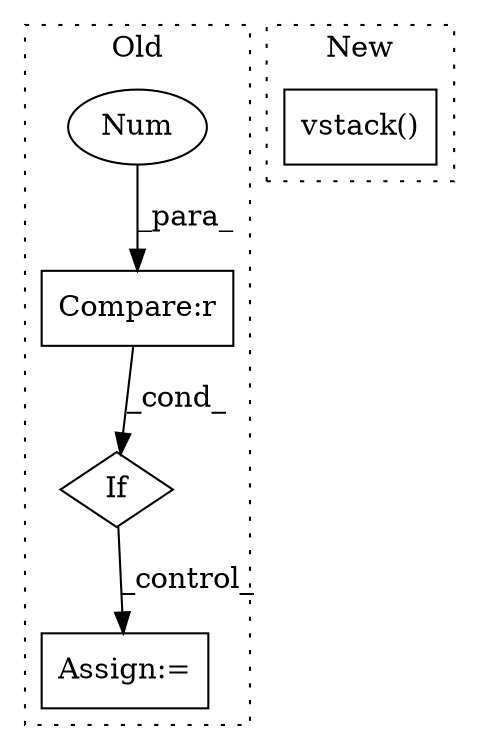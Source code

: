 digraph G {
subgraph cluster0 {
1 [label="If" a="96" s="5823" l="3" shape="diamond"];
3 [label="Compare:r" a="40" s="5826" l="14" shape="box"];
4 [label="Num" a="76" s="5839" l="1" shape="ellipse"];
5 [label="Assign:=" a="68" s="5912" l="3" shape="box"];
label = "Old";
style="dotted";
}
subgraph cluster1 {
2 [label="vstack()" a="75" s="5577,5588" l="10,1" shape="box"];
label = "New";
style="dotted";
}
1 -> 5 [label="_control_"];
3 -> 1 [label="_cond_"];
4 -> 3 [label="_para_"];
}